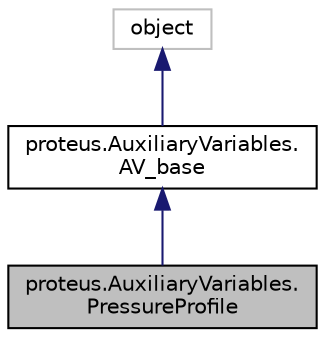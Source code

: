 digraph "proteus.AuxiliaryVariables.PressureProfile"
{
 // LATEX_PDF_SIZE
  edge [fontname="Helvetica",fontsize="10",labelfontname="Helvetica",labelfontsize="10"];
  node [fontname="Helvetica",fontsize="10",shape=record];
  Node1 [label="proteus.AuxiliaryVariables.\lPressureProfile",height=0.2,width=0.4,color="black", fillcolor="grey75", style="filled", fontcolor="black",tooltip=" "];
  Node2 -> Node1 [dir="back",color="midnightblue",fontsize="10",style="solid",fontname="Helvetica"];
  Node2 [label="proteus.AuxiliaryVariables.\lAV_base",height=0.2,width=0.4,color="black", fillcolor="white", style="filled",URL="$classproteus_1_1AuxiliaryVariables_1_1AV__base.html",tooltip=" "];
  Node3 -> Node2 [dir="back",color="midnightblue",fontsize="10",style="solid",fontname="Helvetica"];
  Node3 [label="object",height=0.2,width=0.4,color="grey75", fillcolor="white", style="filled",tooltip=" "];
}
